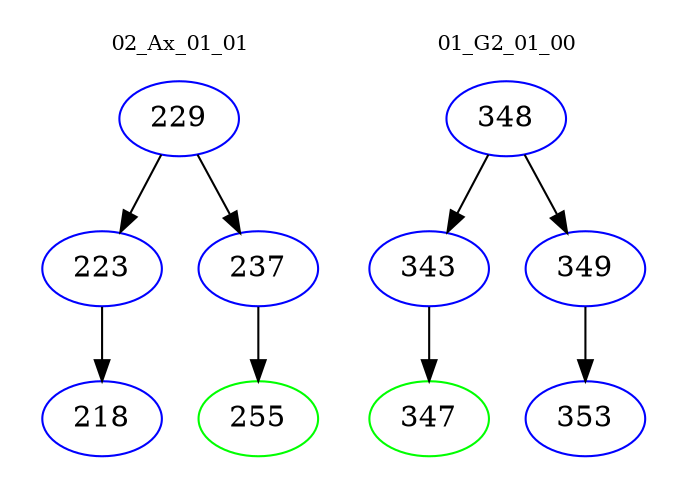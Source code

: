 digraph{
subgraph cluster_0 {
color = white
label = "02_Ax_01_01";
fontsize=10;
T0_229 [label="229", color="blue"]
T0_229 -> T0_223 [color="black"]
T0_223 [label="223", color="blue"]
T0_223 -> T0_218 [color="black"]
T0_218 [label="218", color="blue"]
T0_229 -> T0_237 [color="black"]
T0_237 [label="237", color="blue"]
T0_237 -> T0_255 [color="black"]
T0_255 [label="255", color="green"]
}
subgraph cluster_1 {
color = white
label = "01_G2_01_00";
fontsize=10;
T1_348 [label="348", color="blue"]
T1_348 -> T1_343 [color="black"]
T1_343 [label="343", color="blue"]
T1_343 -> T1_347 [color="black"]
T1_347 [label="347", color="green"]
T1_348 -> T1_349 [color="black"]
T1_349 [label="349", color="blue"]
T1_349 -> T1_353 [color="black"]
T1_353 [label="353", color="blue"]
}
}
